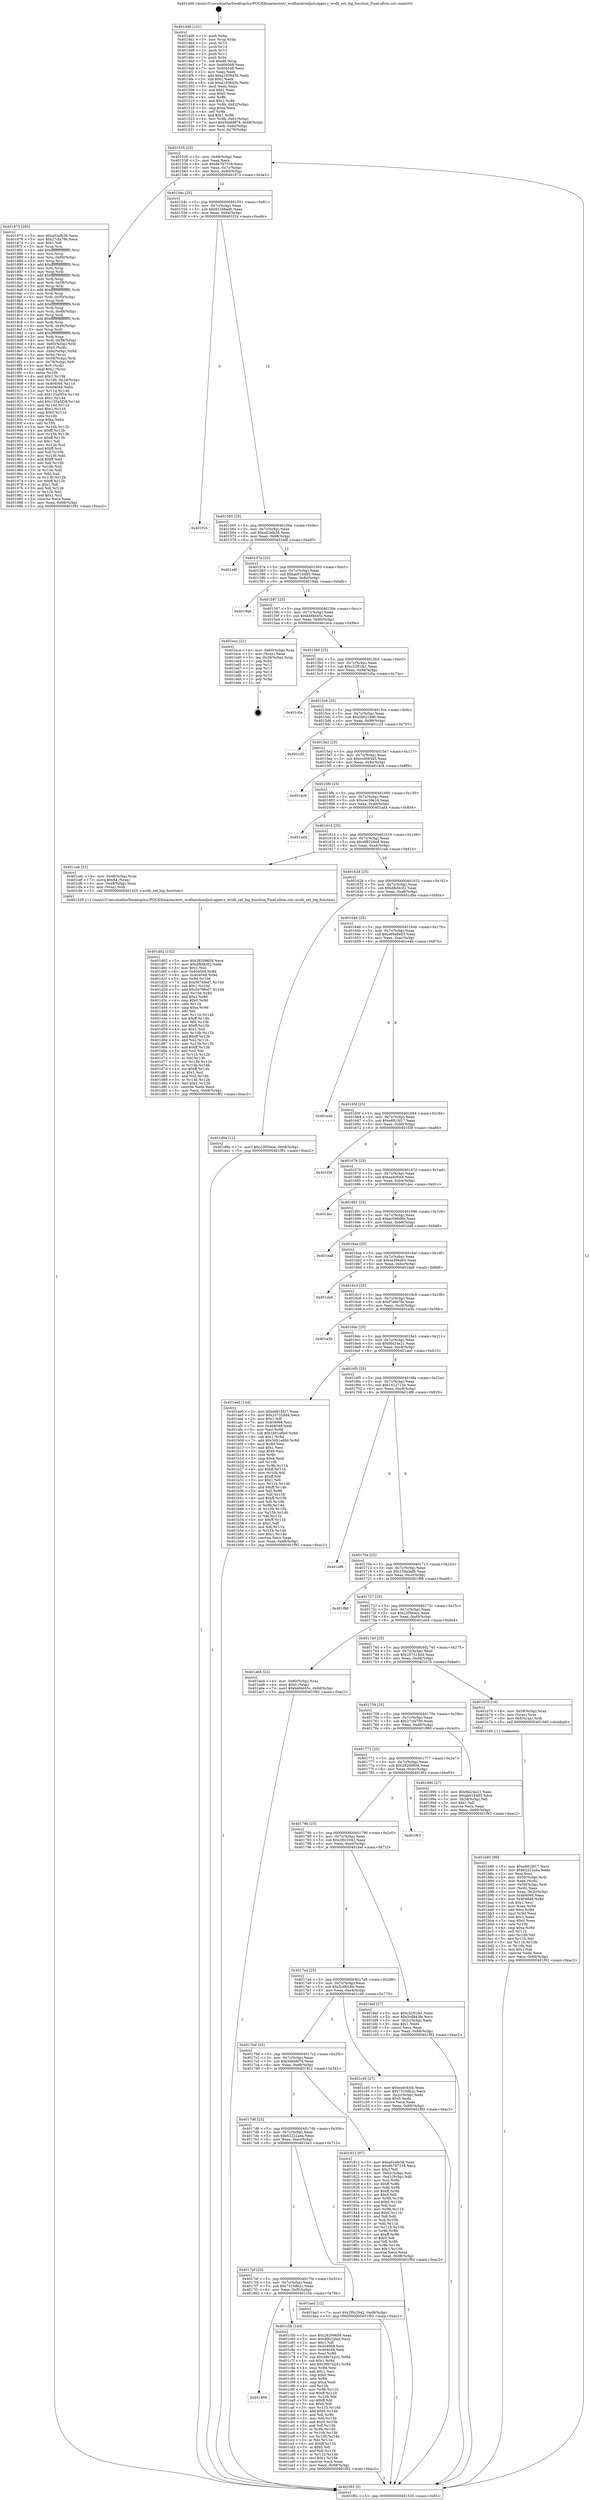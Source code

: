 digraph "0x4014d0" {
  label = "0x4014d0 (/mnt/c/Users/mathe/Desktop/tcc/POCII/binaries/extr_wcdbandroidjniLogger.c_wcdb_set_log_function_Final-ollvm.out::main(0))"
  labelloc = "t"
  node[shape=record]

  Entry [label="",width=0.3,height=0.3,shape=circle,fillcolor=black,style=filled]
  "0x401535" [label="{
     0x401535 [23]\l
     | [instrs]\l
     &nbsp;&nbsp;0x401535 \<+3\>: mov -0x68(%rbp),%eax\l
     &nbsp;&nbsp;0x401538 \<+2\>: mov %eax,%ecx\l
     &nbsp;&nbsp;0x40153a \<+6\>: sub $0x8b787318,%ecx\l
     &nbsp;&nbsp;0x401540 \<+3\>: mov %eax,-0x7c(%rbp)\l
     &nbsp;&nbsp;0x401543 \<+3\>: mov %ecx,-0x80(%rbp)\l
     &nbsp;&nbsp;0x401546 \<+6\>: je 0000000000401873 \<main+0x3a3\>\l
  }"]
  "0x401873" [label="{
     0x401873 [285]\l
     | [instrs]\l
     &nbsp;&nbsp;0x401873 \<+5\>: mov $0xa02efe36,%eax\l
     &nbsp;&nbsp;0x401878 \<+5\>: mov $0x27cfa790,%ecx\l
     &nbsp;&nbsp;0x40187d \<+2\>: mov $0x1,%dl\l
     &nbsp;&nbsp;0x40187f \<+3\>: mov %rsp,%rsi\l
     &nbsp;&nbsp;0x401882 \<+4\>: add $0xfffffffffffffff0,%rsi\l
     &nbsp;&nbsp;0x401886 \<+3\>: mov %rsi,%rsp\l
     &nbsp;&nbsp;0x401889 \<+4\>: mov %rsi,-0x60(%rbp)\l
     &nbsp;&nbsp;0x40188d \<+3\>: mov %rsp,%rsi\l
     &nbsp;&nbsp;0x401890 \<+4\>: add $0xfffffffffffffff0,%rsi\l
     &nbsp;&nbsp;0x401894 \<+3\>: mov %rsi,%rsp\l
     &nbsp;&nbsp;0x401897 \<+3\>: mov %rsp,%rdi\l
     &nbsp;&nbsp;0x40189a \<+4\>: add $0xfffffffffffffff0,%rdi\l
     &nbsp;&nbsp;0x40189e \<+3\>: mov %rdi,%rsp\l
     &nbsp;&nbsp;0x4018a1 \<+4\>: mov %rdi,-0x58(%rbp)\l
     &nbsp;&nbsp;0x4018a5 \<+3\>: mov %rsp,%rdi\l
     &nbsp;&nbsp;0x4018a8 \<+4\>: add $0xfffffffffffffff0,%rdi\l
     &nbsp;&nbsp;0x4018ac \<+3\>: mov %rdi,%rsp\l
     &nbsp;&nbsp;0x4018af \<+4\>: mov %rdi,-0x50(%rbp)\l
     &nbsp;&nbsp;0x4018b3 \<+3\>: mov %rsp,%rdi\l
     &nbsp;&nbsp;0x4018b6 \<+4\>: add $0xfffffffffffffff0,%rdi\l
     &nbsp;&nbsp;0x4018ba \<+3\>: mov %rdi,%rsp\l
     &nbsp;&nbsp;0x4018bd \<+4\>: mov %rdi,-0x48(%rbp)\l
     &nbsp;&nbsp;0x4018c1 \<+3\>: mov %rsp,%rdi\l
     &nbsp;&nbsp;0x4018c4 \<+4\>: add $0xfffffffffffffff0,%rdi\l
     &nbsp;&nbsp;0x4018c8 \<+3\>: mov %rdi,%rsp\l
     &nbsp;&nbsp;0x4018cb \<+4\>: mov %rdi,-0x40(%rbp)\l
     &nbsp;&nbsp;0x4018cf \<+3\>: mov %rsp,%rdi\l
     &nbsp;&nbsp;0x4018d2 \<+4\>: add $0xfffffffffffffff0,%rdi\l
     &nbsp;&nbsp;0x4018d6 \<+3\>: mov %rdi,%rsp\l
     &nbsp;&nbsp;0x4018d9 \<+4\>: mov %rdi,-0x38(%rbp)\l
     &nbsp;&nbsp;0x4018dd \<+4\>: mov -0x60(%rbp),%rdi\l
     &nbsp;&nbsp;0x4018e1 \<+6\>: movl $0x0,(%rdi)\l
     &nbsp;&nbsp;0x4018e7 \<+4\>: mov -0x6c(%rbp),%r8d\l
     &nbsp;&nbsp;0x4018eb \<+3\>: mov %r8d,(%rsi)\l
     &nbsp;&nbsp;0x4018ee \<+4\>: mov -0x58(%rbp),%rdi\l
     &nbsp;&nbsp;0x4018f2 \<+4\>: mov -0x78(%rbp),%r9\l
     &nbsp;&nbsp;0x4018f6 \<+3\>: mov %r9,(%rdi)\l
     &nbsp;&nbsp;0x4018f9 \<+3\>: cmpl $0x2,(%rsi)\l
     &nbsp;&nbsp;0x4018fc \<+4\>: setne %r10b\l
     &nbsp;&nbsp;0x401900 \<+4\>: and $0x1,%r10b\l
     &nbsp;&nbsp;0x401904 \<+4\>: mov %r10b,-0x2d(%rbp)\l
     &nbsp;&nbsp;0x401908 \<+8\>: mov 0x404068,%r11d\l
     &nbsp;&nbsp;0x401910 \<+7\>: mov 0x404048,%ebx\l
     &nbsp;&nbsp;0x401917 \<+3\>: mov %r11d,%r14d\l
     &nbsp;&nbsp;0x40191a \<+7\>: sub $0x135a5f34,%r14d\l
     &nbsp;&nbsp;0x401921 \<+4\>: sub $0x1,%r14d\l
     &nbsp;&nbsp;0x401925 \<+7\>: add $0x135a5f34,%r14d\l
     &nbsp;&nbsp;0x40192c \<+4\>: imul %r14d,%r11d\l
     &nbsp;&nbsp;0x401930 \<+4\>: and $0x1,%r11d\l
     &nbsp;&nbsp;0x401934 \<+4\>: cmp $0x0,%r11d\l
     &nbsp;&nbsp;0x401938 \<+4\>: sete %r10b\l
     &nbsp;&nbsp;0x40193c \<+3\>: cmp $0xa,%ebx\l
     &nbsp;&nbsp;0x40193f \<+4\>: setl %r15b\l
     &nbsp;&nbsp;0x401943 \<+3\>: mov %r10b,%r12b\l
     &nbsp;&nbsp;0x401946 \<+4\>: xor $0xff,%r12b\l
     &nbsp;&nbsp;0x40194a \<+3\>: mov %r15b,%r13b\l
     &nbsp;&nbsp;0x40194d \<+4\>: xor $0xff,%r13b\l
     &nbsp;&nbsp;0x401951 \<+3\>: xor $0x1,%dl\l
     &nbsp;&nbsp;0x401954 \<+3\>: mov %r12b,%sil\l
     &nbsp;&nbsp;0x401957 \<+4\>: and $0xff,%sil\l
     &nbsp;&nbsp;0x40195b \<+3\>: and %dl,%r10b\l
     &nbsp;&nbsp;0x40195e \<+3\>: mov %r13b,%dil\l
     &nbsp;&nbsp;0x401961 \<+4\>: and $0xff,%dil\l
     &nbsp;&nbsp;0x401965 \<+3\>: and %dl,%r15b\l
     &nbsp;&nbsp;0x401968 \<+3\>: or %r10b,%sil\l
     &nbsp;&nbsp;0x40196b \<+3\>: or %r15b,%dil\l
     &nbsp;&nbsp;0x40196e \<+3\>: xor %dil,%sil\l
     &nbsp;&nbsp;0x401971 \<+3\>: or %r13b,%r12b\l
     &nbsp;&nbsp;0x401974 \<+4\>: xor $0xff,%r12b\l
     &nbsp;&nbsp;0x401978 \<+3\>: or $0x1,%dl\l
     &nbsp;&nbsp;0x40197b \<+3\>: and %dl,%r12b\l
     &nbsp;&nbsp;0x40197e \<+3\>: or %r12b,%sil\l
     &nbsp;&nbsp;0x401981 \<+4\>: test $0x1,%sil\l
     &nbsp;&nbsp;0x401985 \<+3\>: cmovne %ecx,%eax\l
     &nbsp;&nbsp;0x401988 \<+3\>: mov %eax,-0x68(%rbp)\l
     &nbsp;&nbsp;0x40198b \<+5\>: jmp 0000000000401f92 \<main+0xac2\>\l
  }"]
  "0x40154c" [label="{
     0x40154c [25]\l
     | [instrs]\l
     &nbsp;&nbsp;0x40154c \<+5\>: jmp 0000000000401551 \<main+0x81\>\l
     &nbsp;&nbsp;0x401551 \<+3\>: mov -0x7c(%rbp),%eax\l
     &nbsp;&nbsp;0x401554 \<+5\>: sub $0x931b6adb,%eax\l
     &nbsp;&nbsp;0x401559 \<+6\>: mov %eax,-0x84(%rbp)\l
     &nbsp;&nbsp;0x40155f \<+6\>: je 0000000000401f1b \<main+0xa4b\>\l
  }"]
  Exit [label="",width=0.3,height=0.3,shape=circle,fillcolor=black,style=filled,peripheries=2]
  "0x401f1b" [label="{
     0x401f1b\l
  }", style=dashed]
  "0x401565" [label="{
     0x401565 [25]\l
     | [instrs]\l
     &nbsp;&nbsp;0x401565 \<+5\>: jmp 000000000040156a \<main+0x9a\>\l
     &nbsp;&nbsp;0x40156a \<+3\>: mov -0x7c(%rbp),%eax\l
     &nbsp;&nbsp;0x40156d \<+5\>: sub $0xa02efe36,%eax\l
     &nbsp;&nbsp;0x401572 \<+6\>: mov %eax,-0x88(%rbp)\l
     &nbsp;&nbsp;0x401578 \<+6\>: je 0000000000401edf \<main+0xa0f\>\l
  }"]
  "0x401d02" [label="{
     0x401d02 [152]\l
     | [instrs]\l
     &nbsp;&nbsp;0x401d02 \<+5\>: mov $0x28209658,%ecx\l
     &nbsp;&nbsp;0x401d07 \<+5\>: mov $0xdfbf4c02,%edx\l
     &nbsp;&nbsp;0x401d0c \<+3\>: mov $0x1,%sil\l
     &nbsp;&nbsp;0x401d0f \<+8\>: mov 0x404068,%r8d\l
     &nbsp;&nbsp;0x401d17 \<+8\>: mov 0x404048,%r9d\l
     &nbsp;&nbsp;0x401d1f \<+3\>: mov %r8d,%r10d\l
     &nbsp;&nbsp;0x401d22 \<+7\>: sub $0x5676fed7,%r10d\l
     &nbsp;&nbsp;0x401d29 \<+4\>: sub $0x1,%r10d\l
     &nbsp;&nbsp;0x401d2d \<+7\>: add $0x5676fed7,%r10d\l
     &nbsp;&nbsp;0x401d34 \<+4\>: imul %r10d,%r8d\l
     &nbsp;&nbsp;0x401d38 \<+4\>: and $0x1,%r8d\l
     &nbsp;&nbsp;0x401d3c \<+4\>: cmp $0x0,%r8d\l
     &nbsp;&nbsp;0x401d40 \<+4\>: sete %r11b\l
     &nbsp;&nbsp;0x401d44 \<+4\>: cmp $0xa,%r9d\l
     &nbsp;&nbsp;0x401d48 \<+3\>: setl %bl\l
     &nbsp;&nbsp;0x401d4b \<+3\>: mov %r11b,%r14b\l
     &nbsp;&nbsp;0x401d4e \<+4\>: xor $0xff,%r14b\l
     &nbsp;&nbsp;0x401d52 \<+3\>: mov %bl,%r15b\l
     &nbsp;&nbsp;0x401d55 \<+4\>: xor $0xff,%r15b\l
     &nbsp;&nbsp;0x401d59 \<+4\>: xor $0x1,%sil\l
     &nbsp;&nbsp;0x401d5d \<+3\>: mov %r14b,%r12b\l
     &nbsp;&nbsp;0x401d60 \<+4\>: and $0xff,%r12b\l
     &nbsp;&nbsp;0x401d64 \<+3\>: and %sil,%r11b\l
     &nbsp;&nbsp;0x401d67 \<+3\>: mov %r15b,%r13b\l
     &nbsp;&nbsp;0x401d6a \<+4\>: and $0xff,%r13b\l
     &nbsp;&nbsp;0x401d6e \<+3\>: and %sil,%bl\l
     &nbsp;&nbsp;0x401d71 \<+3\>: or %r11b,%r12b\l
     &nbsp;&nbsp;0x401d74 \<+3\>: or %bl,%r13b\l
     &nbsp;&nbsp;0x401d77 \<+3\>: xor %r13b,%r12b\l
     &nbsp;&nbsp;0x401d7a \<+3\>: or %r15b,%r14b\l
     &nbsp;&nbsp;0x401d7d \<+4\>: xor $0xff,%r14b\l
     &nbsp;&nbsp;0x401d81 \<+4\>: or $0x1,%sil\l
     &nbsp;&nbsp;0x401d85 \<+3\>: and %sil,%r14b\l
     &nbsp;&nbsp;0x401d88 \<+3\>: or %r14b,%r12b\l
     &nbsp;&nbsp;0x401d8b \<+4\>: test $0x1,%r12b\l
     &nbsp;&nbsp;0x401d8f \<+3\>: cmovne %edx,%ecx\l
     &nbsp;&nbsp;0x401d92 \<+3\>: mov %ecx,-0x68(%rbp)\l
     &nbsp;&nbsp;0x401d95 \<+5\>: jmp 0000000000401f92 \<main+0xac2\>\l
  }"]
  "0x401edf" [label="{
     0x401edf\l
  }", style=dashed]
  "0x40157e" [label="{
     0x40157e [25]\l
     | [instrs]\l
     &nbsp;&nbsp;0x40157e \<+5\>: jmp 0000000000401583 \<main+0xb3\>\l
     &nbsp;&nbsp;0x401583 \<+3\>: mov -0x7c(%rbp),%eax\l
     &nbsp;&nbsp;0x401586 \<+5\>: sub $0xab01b485,%eax\l
     &nbsp;&nbsp;0x40158b \<+6\>: mov %eax,-0x8c(%rbp)\l
     &nbsp;&nbsp;0x401591 \<+6\>: je 00000000004019ab \<main+0x4db\>\l
  }"]
  "0x401808" [label="{
     0x401808\l
  }", style=dashed]
  "0x4019ab" [label="{
     0x4019ab\l
  }", style=dashed]
  "0x401597" [label="{
     0x401597 [25]\l
     | [instrs]\l
     &nbsp;&nbsp;0x401597 \<+5\>: jmp 000000000040159c \<main+0xcc\>\l
     &nbsp;&nbsp;0x40159c \<+3\>: mov -0x7c(%rbp),%eax\l
     &nbsp;&nbsp;0x40159f \<+5\>: sub $0xbbf4d45c,%eax\l
     &nbsp;&nbsp;0x4015a4 \<+6\>: mov %eax,-0x90(%rbp)\l
     &nbsp;&nbsp;0x4015aa \<+6\>: je 0000000000401eca \<main+0x9fa\>\l
  }"]
  "0x401c5b" [label="{
     0x401c5b [144]\l
     | [instrs]\l
     &nbsp;&nbsp;0x401c5b \<+5\>: mov $0x28209658,%eax\l
     &nbsp;&nbsp;0x401c60 \<+5\>: mov $0xdf8226ad,%ecx\l
     &nbsp;&nbsp;0x401c65 \<+2\>: mov $0x1,%dl\l
     &nbsp;&nbsp;0x401c67 \<+7\>: mov 0x404068,%esi\l
     &nbsp;&nbsp;0x401c6e \<+7\>: mov 0x404048,%edi\l
     &nbsp;&nbsp;0x401c75 \<+3\>: mov %esi,%r8d\l
     &nbsp;&nbsp;0x401c78 \<+7\>: sub $0x38b7e2d1,%r8d\l
     &nbsp;&nbsp;0x401c7f \<+4\>: sub $0x1,%r8d\l
     &nbsp;&nbsp;0x401c83 \<+7\>: add $0x38b7e2d1,%r8d\l
     &nbsp;&nbsp;0x401c8a \<+4\>: imul %r8d,%esi\l
     &nbsp;&nbsp;0x401c8e \<+3\>: and $0x1,%esi\l
     &nbsp;&nbsp;0x401c91 \<+3\>: cmp $0x0,%esi\l
     &nbsp;&nbsp;0x401c94 \<+4\>: sete %r9b\l
     &nbsp;&nbsp;0x401c98 \<+3\>: cmp $0xa,%edi\l
     &nbsp;&nbsp;0x401c9b \<+4\>: setl %r10b\l
     &nbsp;&nbsp;0x401c9f \<+3\>: mov %r9b,%r11b\l
     &nbsp;&nbsp;0x401ca2 \<+4\>: xor $0xff,%r11b\l
     &nbsp;&nbsp;0x401ca6 \<+3\>: mov %r10b,%bl\l
     &nbsp;&nbsp;0x401ca9 \<+3\>: xor $0xff,%bl\l
     &nbsp;&nbsp;0x401cac \<+3\>: xor $0x0,%dl\l
     &nbsp;&nbsp;0x401caf \<+3\>: mov %r11b,%r14b\l
     &nbsp;&nbsp;0x401cb2 \<+4\>: and $0x0,%r14b\l
     &nbsp;&nbsp;0x401cb6 \<+3\>: and %dl,%r9b\l
     &nbsp;&nbsp;0x401cb9 \<+3\>: mov %bl,%r15b\l
     &nbsp;&nbsp;0x401cbc \<+4\>: and $0x0,%r15b\l
     &nbsp;&nbsp;0x401cc0 \<+3\>: and %dl,%r10b\l
     &nbsp;&nbsp;0x401cc3 \<+3\>: or %r9b,%r14b\l
     &nbsp;&nbsp;0x401cc6 \<+3\>: or %r10b,%r15b\l
     &nbsp;&nbsp;0x401cc9 \<+3\>: xor %r15b,%r14b\l
     &nbsp;&nbsp;0x401ccc \<+3\>: or %bl,%r11b\l
     &nbsp;&nbsp;0x401ccf \<+4\>: xor $0xff,%r11b\l
     &nbsp;&nbsp;0x401cd3 \<+3\>: or $0x0,%dl\l
     &nbsp;&nbsp;0x401cd6 \<+3\>: and %dl,%r11b\l
     &nbsp;&nbsp;0x401cd9 \<+3\>: or %r11b,%r14b\l
     &nbsp;&nbsp;0x401cdc \<+4\>: test $0x1,%r14b\l
     &nbsp;&nbsp;0x401ce0 \<+3\>: cmovne %ecx,%eax\l
     &nbsp;&nbsp;0x401ce3 \<+3\>: mov %eax,-0x68(%rbp)\l
     &nbsp;&nbsp;0x401ce6 \<+5\>: jmp 0000000000401f92 \<main+0xac2\>\l
  }"]
  "0x401eca" [label="{
     0x401eca [21]\l
     | [instrs]\l
     &nbsp;&nbsp;0x401eca \<+4\>: mov -0x60(%rbp),%rax\l
     &nbsp;&nbsp;0x401ece \<+2\>: mov (%rax),%eax\l
     &nbsp;&nbsp;0x401ed0 \<+4\>: lea -0x28(%rbp),%rsp\l
     &nbsp;&nbsp;0x401ed4 \<+1\>: pop %rbx\l
     &nbsp;&nbsp;0x401ed5 \<+2\>: pop %r12\l
     &nbsp;&nbsp;0x401ed7 \<+2\>: pop %r13\l
     &nbsp;&nbsp;0x401ed9 \<+2\>: pop %r14\l
     &nbsp;&nbsp;0x401edb \<+2\>: pop %r15\l
     &nbsp;&nbsp;0x401edd \<+1\>: pop %rbp\l
     &nbsp;&nbsp;0x401ede \<+1\>: ret\l
  }"]
  "0x4015b0" [label="{
     0x4015b0 [25]\l
     | [instrs]\l
     &nbsp;&nbsp;0x4015b0 \<+5\>: jmp 00000000004015b5 \<main+0xe5\>\l
     &nbsp;&nbsp;0x4015b5 \<+3\>: mov -0x7c(%rbp),%eax\l
     &nbsp;&nbsp;0x4015b8 \<+5\>: sub $0xc5291fa1,%eax\l
     &nbsp;&nbsp;0x4015bd \<+6\>: mov %eax,-0x94(%rbp)\l
     &nbsp;&nbsp;0x4015c3 \<+6\>: je 0000000000401c0a \<main+0x73a\>\l
  }"]
  "0x4017ef" [label="{
     0x4017ef [25]\l
     | [instrs]\l
     &nbsp;&nbsp;0x4017ef \<+5\>: jmp 00000000004017f4 \<main+0x324\>\l
     &nbsp;&nbsp;0x4017f4 \<+3\>: mov -0x7c(%rbp),%eax\l
     &nbsp;&nbsp;0x4017f7 \<+5\>: sub $0x7310db2c,%eax\l
     &nbsp;&nbsp;0x4017fc \<+6\>: mov %eax,-0xf0(%rbp)\l
     &nbsp;&nbsp;0x401802 \<+6\>: je 0000000000401c5b \<main+0x78b\>\l
  }"]
  "0x401c0a" [label="{
     0x401c0a\l
  }", style=dashed]
  "0x4015c9" [label="{
     0x4015c9 [25]\l
     | [instrs]\l
     &nbsp;&nbsp;0x4015c9 \<+5\>: jmp 00000000004015ce \<main+0xfe\>\l
     &nbsp;&nbsp;0x4015ce \<+3\>: mov -0x7c(%rbp),%eax\l
     &nbsp;&nbsp;0x4015d1 \<+5\>: sub $0xcb621d90,%eax\l
     &nbsp;&nbsp;0x4015d6 \<+6\>: mov %eax,-0x98(%rbp)\l
     &nbsp;&nbsp;0x4015dc \<+6\>: je 0000000000401c25 \<main+0x755\>\l
  }"]
  "0x401be3" [label="{
     0x401be3 [12]\l
     | [instrs]\l
     &nbsp;&nbsp;0x401be3 \<+7\>: movl $0x2f0c2042,-0x68(%rbp)\l
     &nbsp;&nbsp;0x401bea \<+5\>: jmp 0000000000401f92 \<main+0xac2\>\l
  }"]
  "0x401c25" [label="{
     0x401c25\l
  }", style=dashed]
  "0x4015e2" [label="{
     0x4015e2 [25]\l
     | [instrs]\l
     &nbsp;&nbsp;0x4015e2 \<+5\>: jmp 00000000004015e7 \<main+0x117\>\l
     &nbsp;&nbsp;0x4015e7 \<+3\>: mov -0x7c(%rbp),%eax\l
     &nbsp;&nbsp;0x4015ea \<+5\>: sub $0xccd08345,%eax\l
     &nbsp;&nbsp;0x4015ef \<+6\>: mov %eax,-0x9c(%rbp)\l
     &nbsp;&nbsp;0x4015f5 \<+6\>: je 0000000000401dc9 \<main+0x8f9\>\l
  }"]
  "0x401b80" [label="{
     0x401b80 [99]\l
     | [instrs]\l
     &nbsp;&nbsp;0x401b80 \<+5\>: mov $0xe881fd17,%ecx\l
     &nbsp;&nbsp;0x401b85 \<+5\>: mov $0x62222a4a,%edx\l
     &nbsp;&nbsp;0x401b8a \<+2\>: xor %esi,%esi\l
     &nbsp;&nbsp;0x401b8c \<+4\>: mov -0x50(%rbp),%rdi\l
     &nbsp;&nbsp;0x401b90 \<+2\>: mov %eax,(%rdi)\l
     &nbsp;&nbsp;0x401b92 \<+4\>: mov -0x50(%rbp),%rdi\l
     &nbsp;&nbsp;0x401b96 \<+2\>: mov (%rdi),%eax\l
     &nbsp;&nbsp;0x401b98 \<+3\>: mov %eax,-0x2c(%rbp)\l
     &nbsp;&nbsp;0x401b9b \<+7\>: mov 0x404068,%eax\l
     &nbsp;&nbsp;0x401ba2 \<+8\>: mov 0x404048,%r8d\l
     &nbsp;&nbsp;0x401baa \<+3\>: sub $0x1,%esi\l
     &nbsp;&nbsp;0x401bad \<+3\>: mov %eax,%r9d\l
     &nbsp;&nbsp;0x401bb0 \<+3\>: add %esi,%r9d\l
     &nbsp;&nbsp;0x401bb3 \<+4\>: imul %r9d,%eax\l
     &nbsp;&nbsp;0x401bb7 \<+3\>: and $0x1,%eax\l
     &nbsp;&nbsp;0x401bba \<+3\>: cmp $0x0,%eax\l
     &nbsp;&nbsp;0x401bbd \<+4\>: sete %r10b\l
     &nbsp;&nbsp;0x401bc1 \<+4\>: cmp $0xa,%r8d\l
     &nbsp;&nbsp;0x401bc5 \<+4\>: setl %r11b\l
     &nbsp;&nbsp;0x401bc9 \<+3\>: mov %r10b,%bl\l
     &nbsp;&nbsp;0x401bcc \<+3\>: and %r11b,%bl\l
     &nbsp;&nbsp;0x401bcf \<+3\>: xor %r11b,%r10b\l
     &nbsp;&nbsp;0x401bd2 \<+3\>: or %r10b,%bl\l
     &nbsp;&nbsp;0x401bd5 \<+3\>: test $0x1,%bl\l
     &nbsp;&nbsp;0x401bd8 \<+3\>: cmovne %edx,%ecx\l
     &nbsp;&nbsp;0x401bdb \<+3\>: mov %ecx,-0x68(%rbp)\l
     &nbsp;&nbsp;0x401bde \<+5\>: jmp 0000000000401f92 \<main+0xac2\>\l
  }"]
  "0x401dc9" [label="{
     0x401dc9\l
  }", style=dashed]
  "0x4015fb" [label="{
     0x4015fb [25]\l
     | [instrs]\l
     &nbsp;&nbsp;0x4015fb \<+5\>: jmp 0000000000401600 \<main+0x130\>\l
     &nbsp;&nbsp;0x401600 \<+3\>: mov -0x7c(%rbp),%eax\l
     &nbsp;&nbsp;0x401603 \<+5\>: sub $0xcec30e24,%eax\l
     &nbsp;&nbsp;0x401608 \<+6\>: mov %eax,-0xa0(%rbp)\l
     &nbsp;&nbsp;0x40160e \<+6\>: je 0000000000401ad4 \<main+0x604\>\l
  }"]
  "0x4014d0" [label="{
     0x4014d0 [101]\l
     | [instrs]\l
     &nbsp;&nbsp;0x4014d0 \<+1\>: push %rbp\l
     &nbsp;&nbsp;0x4014d1 \<+3\>: mov %rsp,%rbp\l
     &nbsp;&nbsp;0x4014d4 \<+2\>: push %r15\l
     &nbsp;&nbsp;0x4014d6 \<+2\>: push %r14\l
     &nbsp;&nbsp;0x4014d8 \<+2\>: push %r13\l
     &nbsp;&nbsp;0x4014da \<+2\>: push %r12\l
     &nbsp;&nbsp;0x4014dc \<+1\>: push %rbx\l
     &nbsp;&nbsp;0x4014dd \<+7\>: sub $0xd8,%rsp\l
     &nbsp;&nbsp;0x4014e4 \<+7\>: mov 0x404068,%eax\l
     &nbsp;&nbsp;0x4014eb \<+7\>: mov 0x404048,%ecx\l
     &nbsp;&nbsp;0x4014f2 \<+2\>: mov %eax,%edx\l
     &nbsp;&nbsp;0x4014f4 \<+6\>: add $0xa183645b,%edx\l
     &nbsp;&nbsp;0x4014fa \<+3\>: sub $0x1,%edx\l
     &nbsp;&nbsp;0x4014fd \<+6\>: sub $0xa183645b,%edx\l
     &nbsp;&nbsp;0x401503 \<+3\>: imul %edx,%eax\l
     &nbsp;&nbsp;0x401506 \<+3\>: and $0x1,%eax\l
     &nbsp;&nbsp;0x401509 \<+3\>: cmp $0x0,%eax\l
     &nbsp;&nbsp;0x40150c \<+4\>: sete %r8b\l
     &nbsp;&nbsp;0x401510 \<+4\>: and $0x1,%r8b\l
     &nbsp;&nbsp;0x401514 \<+4\>: mov %r8b,-0x62(%rbp)\l
     &nbsp;&nbsp;0x401518 \<+3\>: cmp $0xa,%ecx\l
     &nbsp;&nbsp;0x40151b \<+4\>: setl %r8b\l
     &nbsp;&nbsp;0x40151f \<+4\>: and $0x1,%r8b\l
     &nbsp;&nbsp;0x401523 \<+4\>: mov %r8b,-0x61(%rbp)\l
     &nbsp;&nbsp;0x401527 \<+7\>: movl $0x5deb9f78,-0x68(%rbp)\l
     &nbsp;&nbsp;0x40152e \<+3\>: mov %edi,-0x6c(%rbp)\l
     &nbsp;&nbsp;0x401531 \<+4\>: mov %rsi,-0x78(%rbp)\l
  }"]
  "0x401ad4" [label="{
     0x401ad4\l
  }", style=dashed]
  "0x401614" [label="{
     0x401614 [25]\l
     | [instrs]\l
     &nbsp;&nbsp;0x401614 \<+5\>: jmp 0000000000401619 \<main+0x149\>\l
     &nbsp;&nbsp;0x401619 \<+3\>: mov -0x7c(%rbp),%eax\l
     &nbsp;&nbsp;0x40161c \<+5\>: sub $0xdf8226ad,%eax\l
     &nbsp;&nbsp;0x401621 \<+6\>: mov %eax,-0xa4(%rbp)\l
     &nbsp;&nbsp;0x401627 \<+6\>: je 0000000000401ceb \<main+0x81b\>\l
  }"]
  "0x401f92" [label="{
     0x401f92 [5]\l
     | [instrs]\l
     &nbsp;&nbsp;0x401f92 \<+5\>: jmp 0000000000401535 \<main+0x65\>\l
  }"]
  "0x401ceb" [label="{
     0x401ceb [23]\l
     | [instrs]\l
     &nbsp;&nbsp;0x401ceb \<+4\>: mov -0x48(%rbp),%rax\l
     &nbsp;&nbsp;0x401cef \<+7\>: movq $0x64,(%rax)\l
     &nbsp;&nbsp;0x401cf6 \<+4\>: mov -0x48(%rbp),%rax\l
     &nbsp;&nbsp;0x401cfa \<+3\>: mov (%rax),%rdi\l
     &nbsp;&nbsp;0x401cfd \<+5\>: call 0000000000401420 \<wcdb_set_log_function\>\l
     | [calls]\l
     &nbsp;&nbsp;0x401420 \{1\} (/mnt/c/Users/mathe/Desktop/tcc/POCII/binaries/extr_wcdbandroidjniLogger.c_wcdb_set_log_function_Final-ollvm.out::wcdb_set_log_function)\l
  }"]
  "0x40162d" [label="{
     0x40162d [25]\l
     | [instrs]\l
     &nbsp;&nbsp;0x40162d \<+5\>: jmp 0000000000401632 \<main+0x162\>\l
     &nbsp;&nbsp;0x401632 \<+3\>: mov -0x7c(%rbp),%eax\l
     &nbsp;&nbsp;0x401635 \<+5\>: sub $0xdfbf4c02,%eax\l
     &nbsp;&nbsp;0x40163a \<+6\>: mov %eax,-0xa8(%rbp)\l
     &nbsp;&nbsp;0x401640 \<+6\>: je 0000000000401d9a \<main+0x8ca\>\l
  }"]
  "0x4017d6" [label="{
     0x4017d6 [25]\l
     | [instrs]\l
     &nbsp;&nbsp;0x4017d6 \<+5\>: jmp 00000000004017db \<main+0x30b\>\l
     &nbsp;&nbsp;0x4017db \<+3\>: mov -0x7c(%rbp),%eax\l
     &nbsp;&nbsp;0x4017de \<+5\>: sub $0x62222a4a,%eax\l
     &nbsp;&nbsp;0x4017e3 \<+6\>: mov %eax,-0xec(%rbp)\l
     &nbsp;&nbsp;0x4017e9 \<+6\>: je 0000000000401be3 \<main+0x713\>\l
  }"]
  "0x401d9a" [label="{
     0x401d9a [12]\l
     | [instrs]\l
     &nbsp;&nbsp;0x401d9a \<+7\>: movl $0x22f50ece,-0x68(%rbp)\l
     &nbsp;&nbsp;0x401da1 \<+5\>: jmp 0000000000401f92 \<main+0xac2\>\l
  }"]
  "0x401646" [label="{
     0x401646 [25]\l
     | [instrs]\l
     &nbsp;&nbsp;0x401646 \<+5\>: jmp 000000000040164b \<main+0x17b\>\l
     &nbsp;&nbsp;0x40164b \<+3\>: mov -0x7c(%rbp),%eax\l
     &nbsp;&nbsp;0x40164e \<+5\>: sub $0xe69a0e63,%eax\l
     &nbsp;&nbsp;0x401653 \<+6\>: mov %eax,-0xac(%rbp)\l
     &nbsp;&nbsp;0x401659 \<+6\>: je 0000000000401e4b \<main+0x97b\>\l
  }"]
  "0x401812" [label="{
     0x401812 [97]\l
     | [instrs]\l
     &nbsp;&nbsp;0x401812 \<+5\>: mov $0xa02efe36,%eax\l
     &nbsp;&nbsp;0x401817 \<+5\>: mov $0x8b787318,%ecx\l
     &nbsp;&nbsp;0x40181c \<+2\>: mov $0x1,%dl\l
     &nbsp;&nbsp;0x40181e \<+4\>: mov -0x62(%rbp),%sil\l
     &nbsp;&nbsp;0x401822 \<+4\>: mov -0x61(%rbp),%dil\l
     &nbsp;&nbsp;0x401826 \<+3\>: mov %sil,%r8b\l
     &nbsp;&nbsp;0x401829 \<+4\>: xor $0xff,%r8b\l
     &nbsp;&nbsp;0x40182d \<+3\>: mov %dil,%r9b\l
     &nbsp;&nbsp;0x401830 \<+4\>: xor $0xff,%r9b\l
     &nbsp;&nbsp;0x401834 \<+3\>: xor $0x0,%dl\l
     &nbsp;&nbsp;0x401837 \<+3\>: mov %r8b,%r10b\l
     &nbsp;&nbsp;0x40183a \<+4\>: and $0x0,%r10b\l
     &nbsp;&nbsp;0x40183e \<+3\>: and %dl,%sil\l
     &nbsp;&nbsp;0x401841 \<+3\>: mov %r9b,%r11b\l
     &nbsp;&nbsp;0x401844 \<+4\>: and $0x0,%r11b\l
     &nbsp;&nbsp;0x401848 \<+3\>: and %dl,%dil\l
     &nbsp;&nbsp;0x40184b \<+3\>: or %sil,%r10b\l
     &nbsp;&nbsp;0x40184e \<+3\>: or %dil,%r11b\l
     &nbsp;&nbsp;0x401851 \<+3\>: xor %r11b,%r10b\l
     &nbsp;&nbsp;0x401854 \<+3\>: or %r9b,%r8b\l
     &nbsp;&nbsp;0x401857 \<+4\>: xor $0xff,%r8b\l
     &nbsp;&nbsp;0x40185b \<+3\>: or $0x0,%dl\l
     &nbsp;&nbsp;0x40185e \<+3\>: and %dl,%r8b\l
     &nbsp;&nbsp;0x401861 \<+3\>: or %r8b,%r10b\l
     &nbsp;&nbsp;0x401864 \<+4\>: test $0x1,%r10b\l
     &nbsp;&nbsp;0x401868 \<+3\>: cmovne %ecx,%eax\l
     &nbsp;&nbsp;0x40186b \<+3\>: mov %eax,-0x68(%rbp)\l
     &nbsp;&nbsp;0x40186e \<+5\>: jmp 0000000000401f92 \<main+0xac2\>\l
  }"]
  "0x401e4b" [label="{
     0x401e4b\l
  }", style=dashed]
  "0x40165f" [label="{
     0x40165f [25]\l
     | [instrs]\l
     &nbsp;&nbsp;0x40165f \<+5\>: jmp 0000000000401664 \<main+0x194\>\l
     &nbsp;&nbsp;0x401664 \<+3\>: mov -0x7c(%rbp),%eax\l
     &nbsp;&nbsp;0x401667 \<+5\>: sub $0xe881fd17,%eax\l
     &nbsp;&nbsp;0x40166c \<+6\>: mov %eax,-0xb0(%rbp)\l
     &nbsp;&nbsp;0x401672 \<+6\>: je 0000000000401f36 \<main+0xa66\>\l
  }"]
  "0x4017bd" [label="{
     0x4017bd [25]\l
     | [instrs]\l
     &nbsp;&nbsp;0x4017bd \<+5\>: jmp 00000000004017c2 \<main+0x2f2\>\l
     &nbsp;&nbsp;0x4017c2 \<+3\>: mov -0x7c(%rbp),%eax\l
     &nbsp;&nbsp;0x4017c5 \<+5\>: sub $0x5deb9f78,%eax\l
     &nbsp;&nbsp;0x4017ca \<+6\>: mov %eax,-0xe8(%rbp)\l
     &nbsp;&nbsp;0x4017d0 \<+6\>: je 0000000000401812 \<main+0x342\>\l
  }"]
  "0x401f36" [label="{
     0x401f36\l
  }", style=dashed]
  "0x401678" [label="{
     0x401678 [25]\l
     | [instrs]\l
     &nbsp;&nbsp;0x401678 \<+5\>: jmp 000000000040167d \<main+0x1ad\>\l
     &nbsp;&nbsp;0x40167d \<+3\>: mov -0x7c(%rbp),%eax\l
     &nbsp;&nbsp;0x401680 \<+5\>: sub $0xeadcfcb4,%eax\l
     &nbsp;&nbsp;0x401685 \<+6\>: mov %eax,-0xb4(%rbp)\l
     &nbsp;&nbsp;0x40168b \<+6\>: je 0000000000401dec \<main+0x91c\>\l
  }"]
  "0x401c40" [label="{
     0x401c40 [27]\l
     | [instrs]\l
     &nbsp;&nbsp;0x401c40 \<+5\>: mov $0xeadcfcb4,%eax\l
     &nbsp;&nbsp;0x401c45 \<+5\>: mov $0x7310db2c,%ecx\l
     &nbsp;&nbsp;0x401c4a \<+3\>: mov -0x2c(%rbp),%edx\l
     &nbsp;&nbsp;0x401c4d \<+3\>: cmp $0x0,%edx\l
     &nbsp;&nbsp;0x401c50 \<+3\>: cmove %ecx,%eax\l
     &nbsp;&nbsp;0x401c53 \<+3\>: mov %eax,-0x68(%rbp)\l
     &nbsp;&nbsp;0x401c56 \<+5\>: jmp 0000000000401f92 \<main+0xac2\>\l
  }"]
  "0x401dec" [label="{
     0x401dec\l
  }", style=dashed]
  "0x401691" [label="{
     0x401691 [25]\l
     | [instrs]\l
     &nbsp;&nbsp;0x401691 \<+5\>: jmp 0000000000401696 \<main+0x1c6\>\l
     &nbsp;&nbsp;0x401696 \<+3\>: mov -0x7c(%rbp),%eax\l
     &nbsp;&nbsp;0x401699 \<+5\>: sub $0xec098d8b,%eax\l
     &nbsp;&nbsp;0x40169e \<+6\>: mov %eax,-0xb8(%rbp)\l
     &nbsp;&nbsp;0x4016a4 \<+6\>: je 0000000000401ea8 \<main+0x9d8\>\l
  }"]
  "0x4017a4" [label="{
     0x4017a4 [25]\l
     | [instrs]\l
     &nbsp;&nbsp;0x4017a4 \<+5\>: jmp 00000000004017a9 \<main+0x2d9\>\l
     &nbsp;&nbsp;0x4017a9 \<+3\>: mov -0x7c(%rbp),%eax\l
     &nbsp;&nbsp;0x4017ac \<+5\>: sub $0x5cd843fe,%eax\l
     &nbsp;&nbsp;0x4017b1 \<+6\>: mov %eax,-0xe4(%rbp)\l
     &nbsp;&nbsp;0x4017b7 \<+6\>: je 0000000000401c40 \<main+0x770\>\l
  }"]
  "0x401ea8" [label="{
     0x401ea8\l
  }", style=dashed]
  "0x4016aa" [label="{
     0x4016aa [25]\l
     | [instrs]\l
     &nbsp;&nbsp;0x4016aa \<+5\>: jmp 00000000004016af \<main+0x1df\>\l
     &nbsp;&nbsp;0x4016af \<+3\>: mov -0x7c(%rbp),%eax\l
     &nbsp;&nbsp;0x4016b2 \<+5\>: sub $0xee59ea65,%eax\l
     &nbsp;&nbsp;0x4016b7 \<+6\>: mov %eax,-0xbc(%rbp)\l
     &nbsp;&nbsp;0x4016bd \<+6\>: je 0000000000401da6 \<main+0x8d6\>\l
  }"]
  "0x401bef" [label="{
     0x401bef [27]\l
     | [instrs]\l
     &nbsp;&nbsp;0x401bef \<+5\>: mov $0xc5291fa1,%eax\l
     &nbsp;&nbsp;0x401bf4 \<+5\>: mov $0x5cd843fe,%ecx\l
     &nbsp;&nbsp;0x401bf9 \<+3\>: mov -0x2c(%rbp),%edx\l
     &nbsp;&nbsp;0x401bfc \<+3\>: cmp $0x1,%edx\l
     &nbsp;&nbsp;0x401bff \<+3\>: cmovl %ecx,%eax\l
     &nbsp;&nbsp;0x401c02 \<+3\>: mov %eax,-0x68(%rbp)\l
     &nbsp;&nbsp;0x401c05 \<+5\>: jmp 0000000000401f92 \<main+0xac2\>\l
  }"]
  "0x401da6" [label="{
     0x401da6\l
  }", style=dashed]
  "0x4016c3" [label="{
     0x4016c3 [25]\l
     | [instrs]\l
     &nbsp;&nbsp;0x4016c3 \<+5\>: jmp 00000000004016c8 \<main+0x1f8\>\l
     &nbsp;&nbsp;0x4016c8 \<+3\>: mov -0x7c(%rbp),%eax\l
     &nbsp;&nbsp;0x4016cb \<+5\>: sub $0xf7a667fe,%eax\l
     &nbsp;&nbsp;0x4016d0 \<+6\>: mov %eax,-0xc0(%rbp)\l
     &nbsp;&nbsp;0x4016d6 \<+6\>: je 0000000000401a3b \<main+0x56b\>\l
  }"]
  "0x40178b" [label="{
     0x40178b [25]\l
     | [instrs]\l
     &nbsp;&nbsp;0x40178b \<+5\>: jmp 0000000000401790 \<main+0x2c0\>\l
     &nbsp;&nbsp;0x401790 \<+3\>: mov -0x7c(%rbp),%eax\l
     &nbsp;&nbsp;0x401793 \<+5\>: sub $0x2f0c2042,%eax\l
     &nbsp;&nbsp;0x401798 \<+6\>: mov %eax,-0xe0(%rbp)\l
     &nbsp;&nbsp;0x40179e \<+6\>: je 0000000000401bef \<main+0x71f\>\l
  }"]
  "0x401a3b" [label="{
     0x401a3b\l
  }", style=dashed]
  "0x4016dc" [label="{
     0x4016dc [25]\l
     | [instrs]\l
     &nbsp;&nbsp;0x4016dc \<+5\>: jmp 00000000004016e1 \<main+0x211\>\l
     &nbsp;&nbsp;0x4016e1 \<+3\>: mov -0x7c(%rbp),%eax\l
     &nbsp;&nbsp;0x4016e4 \<+5\>: sub $0xfd424e21,%eax\l
     &nbsp;&nbsp;0x4016e9 \<+6\>: mov %eax,-0xc4(%rbp)\l
     &nbsp;&nbsp;0x4016ef \<+6\>: je 0000000000401ae0 \<main+0x610\>\l
  }"]
  "0x401f63" [label="{
     0x401f63\l
  }", style=dashed]
  "0x401ae0" [label="{
     0x401ae0 [144]\l
     | [instrs]\l
     &nbsp;&nbsp;0x401ae0 \<+5\>: mov $0xe881fd17,%eax\l
     &nbsp;&nbsp;0x401ae5 \<+5\>: mov $0x257318d4,%ecx\l
     &nbsp;&nbsp;0x401aea \<+2\>: mov $0x1,%dl\l
     &nbsp;&nbsp;0x401aec \<+7\>: mov 0x404068,%esi\l
     &nbsp;&nbsp;0x401af3 \<+7\>: mov 0x404048,%edi\l
     &nbsp;&nbsp;0x401afa \<+3\>: mov %esi,%r8d\l
     &nbsp;&nbsp;0x401afd \<+7\>: sub $0x3481a6b0,%r8d\l
     &nbsp;&nbsp;0x401b04 \<+4\>: sub $0x1,%r8d\l
     &nbsp;&nbsp;0x401b08 \<+7\>: add $0x3481a6b0,%r8d\l
     &nbsp;&nbsp;0x401b0f \<+4\>: imul %r8d,%esi\l
     &nbsp;&nbsp;0x401b13 \<+3\>: and $0x1,%esi\l
     &nbsp;&nbsp;0x401b16 \<+3\>: cmp $0x0,%esi\l
     &nbsp;&nbsp;0x401b19 \<+4\>: sete %r9b\l
     &nbsp;&nbsp;0x401b1d \<+3\>: cmp $0xa,%edi\l
     &nbsp;&nbsp;0x401b20 \<+4\>: setl %r10b\l
     &nbsp;&nbsp;0x401b24 \<+3\>: mov %r9b,%r11b\l
     &nbsp;&nbsp;0x401b27 \<+4\>: xor $0xff,%r11b\l
     &nbsp;&nbsp;0x401b2b \<+3\>: mov %r10b,%bl\l
     &nbsp;&nbsp;0x401b2e \<+3\>: xor $0xff,%bl\l
     &nbsp;&nbsp;0x401b31 \<+3\>: xor $0x1,%dl\l
     &nbsp;&nbsp;0x401b34 \<+3\>: mov %r11b,%r14b\l
     &nbsp;&nbsp;0x401b37 \<+4\>: and $0xff,%r14b\l
     &nbsp;&nbsp;0x401b3b \<+3\>: and %dl,%r9b\l
     &nbsp;&nbsp;0x401b3e \<+3\>: mov %bl,%r15b\l
     &nbsp;&nbsp;0x401b41 \<+4\>: and $0xff,%r15b\l
     &nbsp;&nbsp;0x401b45 \<+3\>: and %dl,%r10b\l
     &nbsp;&nbsp;0x401b48 \<+3\>: or %r9b,%r14b\l
     &nbsp;&nbsp;0x401b4b \<+3\>: or %r10b,%r15b\l
     &nbsp;&nbsp;0x401b4e \<+3\>: xor %r15b,%r14b\l
     &nbsp;&nbsp;0x401b51 \<+3\>: or %bl,%r11b\l
     &nbsp;&nbsp;0x401b54 \<+4\>: xor $0xff,%r11b\l
     &nbsp;&nbsp;0x401b58 \<+3\>: or $0x1,%dl\l
     &nbsp;&nbsp;0x401b5b \<+3\>: and %dl,%r11b\l
     &nbsp;&nbsp;0x401b5e \<+3\>: or %r11b,%r14b\l
     &nbsp;&nbsp;0x401b61 \<+4\>: test $0x1,%r14b\l
     &nbsp;&nbsp;0x401b65 \<+3\>: cmovne %ecx,%eax\l
     &nbsp;&nbsp;0x401b68 \<+3\>: mov %eax,-0x68(%rbp)\l
     &nbsp;&nbsp;0x401b6b \<+5\>: jmp 0000000000401f92 \<main+0xac2\>\l
  }"]
  "0x4016f5" [label="{
     0x4016f5 [25]\l
     | [instrs]\l
     &nbsp;&nbsp;0x4016f5 \<+5\>: jmp 00000000004016fa \<main+0x22a\>\l
     &nbsp;&nbsp;0x4016fa \<+3\>: mov -0x7c(%rbp),%eax\l
     &nbsp;&nbsp;0x4016fd \<+5\>: sub $0x1412715e,%eax\l
     &nbsp;&nbsp;0x401702 \<+6\>: mov %eax,-0xc8(%rbp)\l
     &nbsp;&nbsp;0x401708 \<+6\>: je 0000000000401df8 \<main+0x928\>\l
  }"]
  "0x401772" [label="{
     0x401772 [25]\l
     | [instrs]\l
     &nbsp;&nbsp;0x401772 \<+5\>: jmp 0000000000401777 \<main+0x2a7\>\l
     &nbsp;&nbsp;0x401777 \<+3\>: mov -0x7c(%rbp),%eax\l
     &nbsp;&nbsp;0x40177a \<+5\>: sub $0x28209658,%eax\l
     &nbsp;&nbsp;0x40177f \<+6\>: mov %eax,-0xdc(%rbp)\l
     &nbsp;&nbsp;0x401785 \<+6\>: je 0000000000401f63 \<main+0xa93\>\l
  }"]
  "0x401df8" [label="{
     0x401df8\l
  }", style=dashed]
  "0x40170e" [label="{
     0x40170e [25]\l
     | [instrs]\l
     &nbsp;&nbsp;0x40170e \<+5\>: jmp 0000000000401713 \<main+0x243\>\l
     &nbsp;&nbsp;0x401713 \<+3\>: mov -0x7c(%rbp),%eax\l
     &nbsp;&nbsp;0x401716 \<+5\>: sub $0x158a3af9,%eax\l
     &nbsp;&nbsp;0x40171b \<+6\>: mov %eax,-0xcc(%rbp)\l
     &nbsp;&nbsp;0x401721 \<+6\>: je 0000000000401f86 \<main+0xab6\>\l
  }"]
  "0x401990" [label="{
     0x401990 [27]\l
     | [instrs]\l
     &nbsp;&nbsp;0x401990 \<+5\>: mov $0xfd424e21,%eax\l
     &nbsp;&nbsp;0x401995 \<+5\>: mov $0xab01b485,%ecx\l
     &nbsp;&nbsp;0x40199a \<+3\>: mov -0x2d(%rbp),%dl\l
     &nbsp;&nbsp;0x40199d \<+3\>: test $0x1,%dl\l
     &nbsp;&nbsp;0x4019a0 \<+3\>: cmovne %ecx,%eax\l
     &nbsp;&nbsp;0x4019a3 \<+3\>: mov %eax,-0x68(%rbp)\l
     &nbsp;&nbsp;0x4019a6 \<+5\>: jmp 0000000000401f92 \<main+0xac2\>\l
  }"]
  "0x401f86" [label="{
     0x401f86\l
  }", style=dashed]
  "0x401727" [label="{
     0x401727 [25]\l
     | [instrs]\l
     &nbsp;&nbsp;0x401727 \<+5\>: jmp 000000000040172c \<main+0x25c\>\l
     &nbsp;&nbsp;0x40172c \<+3\>: mov -0x7c(%rbp),%eax\l
     &nbsp;&nbsp;0x40172f \<+5\>: sub $0x22f50ece,%eax\l
     &nbsp;&nbsp;0x401734 \<+6\>: mov %eax,-0xd0(%rbp)\l
     &nbsp;&nbsp;0x40173a \<+6\>: je 0000000000401eb4 \<main+0x9e4\>\l
  }"]
  "0x401759" [label="{
     0x401759 [25]\l
     | [instrs]\l
     &nbsp;&nbsp;0x401759 \<+5\>: jmp 000000000040175e \<main+0x28e\>\l
     &nbsp;&nbsp;0x40175e \<+3\>: mov -0x7c(%rbp),%eax\l
     &nbsp;&nbsp;0x401761 \<+5\>: sub $0x27cfa790,%eax\l
     &nbsp;&nbsp;0x401766 \<+6\>: mov %eax,-0xd8(%rbp)\l
     &nbsp;&nbsp;0x40176c \<+6\>: je 0000000000401990 \<main+0x4c0\>\l
  }"]
  "0x401eb4" [label="{
     0x401eb4 [22]\l
     | [instrs]\l
     &nbsp;&nbsp;0x401eb4 \<+4\>: mov -0x60(%rbp),%rax\l
     &nbsp;&nbsp;0x401eb8 \<+6\>: movl $0x0,(%rax)\l
     &nbsp;&nbsp;0x401ebe \<+7\>: movl $0xbbf4d45c,-0x68(%rbp)\l
     &nbsp;&nbsp;0x401ec5 \<+5\>: jmp 0000000000401f92 \<main+0xac2\>\l
  }"]
  "0x401740" [label="{
     0x401740 [25]\l
     | [instrs]\l
     &nbsp;&nbsp;0x401740 \<+5\>: jmp 0000000000401745 \<main+0x275\>\l
     &nbsp;&nbsp;0x401745 \<+3\>: mov -0x7c(%rbp),%eax\l
     &nbsp;&nbsp;0x401748 \<+5\>: sub $0x257318d4,%eax\l
     &nbsp;&nbsp;0x40174d \<+6\>: mov %eax,-0xd4(%rbp)\l
     &nbsp;&nbsp;0x401753 \<+6\>: je 0000000000401b70 \<main+0x6a0\>\l
  }"]
  "0x401b70" [label="{
     0x401b70 [16]\l
     | [instrs]\l
     &nbsp;&nbsp;0x401b70 \<+4\>: mov -0x58(%rbp),%rax\l
     &nbsp;&nbsp;0x401b74 \<+3\>: mov (%rax),%rax\l
     &nbsp;&nbsp;0x401b77 \<+4\>: mov 0x8(%rax),%rdi\l
     &nbsp;&nbsp;0x401b7b \<+5\>: call 0000000000401040 \<atoi@plt\>\l
     | [calls]\l
     &nbsp;&nbsp;0x401040 \{1\} (unknown)\l
  }"]
  Entry -> "0x4014d0" [label=" 1"]
  "0x401535" -> "0x401873" [label=" 1"]
  "0x401535" -> "0x40154c" [label=" 12"]
  "0x401eca" -> Exit [label=" 1"]
  "0x40154c" -> "0x401f1b" [label=" 0"]
  "0x40154c" -> "0x401565" [label=" 12"]
  "0x401eb4" -> "0x401f92" [label=" 1"]
  "0x401565" -> "0x401edf" [label=" 0"]
  "0x401565" -> "0x40157e" [label=" 12"]
  "0x401d9a" -> "0x401f92" [label=" 1"]
  "0x40157e" -> "0x4019ab" [label=" 0"]
  "0x40157e" -> "0x401597" [label=" 12"]
  "0x401d02" -> "0x401f92" [label=" 1"]
  "0x401597" -> "0x401eca" [label=" 1"]
  "0x401597" -> "0x4015b0" [label=" 11"]
  "0x401ceb" -> "0x401d02" [label=" 1"]
  "0x4015b0" -> "0x401c0a" [label=" 0"]
  "0x4015b0" -> "0x4015c9" [label=" 11"]
  "0x4017ef" -> "0x401808" [label=" 0"]
  "0x4015c9" -> "0x401c25" [label=" 0"]
  "0x4015c9" -> "0x4015e2" [label=" 11"]
  "0x4017ef" -> "0x401c5b" [label=" 1"]
  "0x4015e2" -> "0x401dc9" [label=" 0"]
  "0x4015e2" -> "0x4015fb" [label=" 11"]
  "0x401c40" -> "0x401f92" [label=" 1"]
  "0x4015fb" -> "0x401ad4" [label=" 0"]
  "0x4015fb" -> "0x401614" [label=" 11"]
  "0x401be3" -> "0x401f92" [label=" 1"]
  "0x401614" -> "0x401ceb" [label=" 1"]
  "0x401614" -> "0x40162d" [label=" 10"]
  "0x4017d6" -> "0x4017ef" [label=" 1"]
  "0x40162d" -> "0x401d9a" [label=" 1"]
  "0x40162d" -> "0x401646" [label=" 9"]
  "0x4017d6" -> "0x401be3" [label=" 1"]
  "0x401646" -> "0x401e4b" [label=" 0"]
  "0x401646" -> "0x40165f" [label=" 9"]
  "0x401c5b" -> "0x401f92" [label=" 1"]
  "0x40165f" -> "0x401f36" [label=" 0"]
  "0x40165f" -> "0x401678" [label=" 9"]
  "0x401b70" -> "0x401b80" [label=" 1"]
  "0x401678" -> "0x401dec" [label=" 0"]
  "0x401678" -> "0x401691" [label=" 9"]
  "0x401ae0" -> "0x401f92" [label=" 1"]
  "0x401691" -> "0x401ea8" [label=" 0"]
  "0x401691" -> "0x4016aa" [label=" 9"]
  "0x401873" -> "0x401f92" [label=" 1"]
  "0x4016aa" -> "0x401da6" [label=" 0"]
  "0x4016aa" -> "0x4016c3" [label=" 9"]
  "0x401bef" -> "0x401f92" [label=" 1"]
  "0x4016c3" -> "0x401a3b" [label=" 0"]
  "0x4016c3" -> "0x4016dc" [label=" 9"]
  "0x4014d0" -> "0x401535" [label=" 1"]
  "0x4016dc" -> "0x401ae0" [label=" 1"]
  "0x4016dc" -> "0x4016f5" [label=" 8"]
  "0x401812" -> "0x401f92" [label=" 1"]
  "0x4016f5" -> "0x401df8" [label=" 0"]
  "0x4016f5" -> "0x40170e" [label=" 8"]
  "0x4017bd" -> "0x401812" [label=" 1"]
  "0x40170e" -> "0x401f86" [label=" 0"]
  "0x40170e" -> "0x401727" [label=" 8"]
  "0x401b80" -> "0x401f92" [label=" 1"]
  "0x401727" -> "0x401eb4" [label=" 1"]
  "0x401727" -> "0x401740" [label=" 7"]
  "0x4017a4" -> "0x401c40" [label=" 1"]
  "0x401740" -> "0x401b70" [label=" 1"]
  "0x401740" -> "0x401759" [label=" 6"]
  "0x4017a4" -> "0x4017bd" [label=" 3"]
  "0x401759" -> "0x401990" [label=" 1"]
  "0x401759" -> "0x401772" [label=" 5"]
  "0x4017bd" -> "0x4017d6" [label=" 2"]
  "0x401772" -> "0x401f63" [label=" 0"]
  "0x401772" -> "0x40178b" [label=" 5"]
  "0x401f92" -> "0x401535" [label=" 12"]
  "0x40178b" -> "0x401bef" [label=" 1"]
  "0x40178b" -> "0x4017a4" [label=" 4"]
  "0x401990" -> "0x401f92" [label=" 1"]
}
